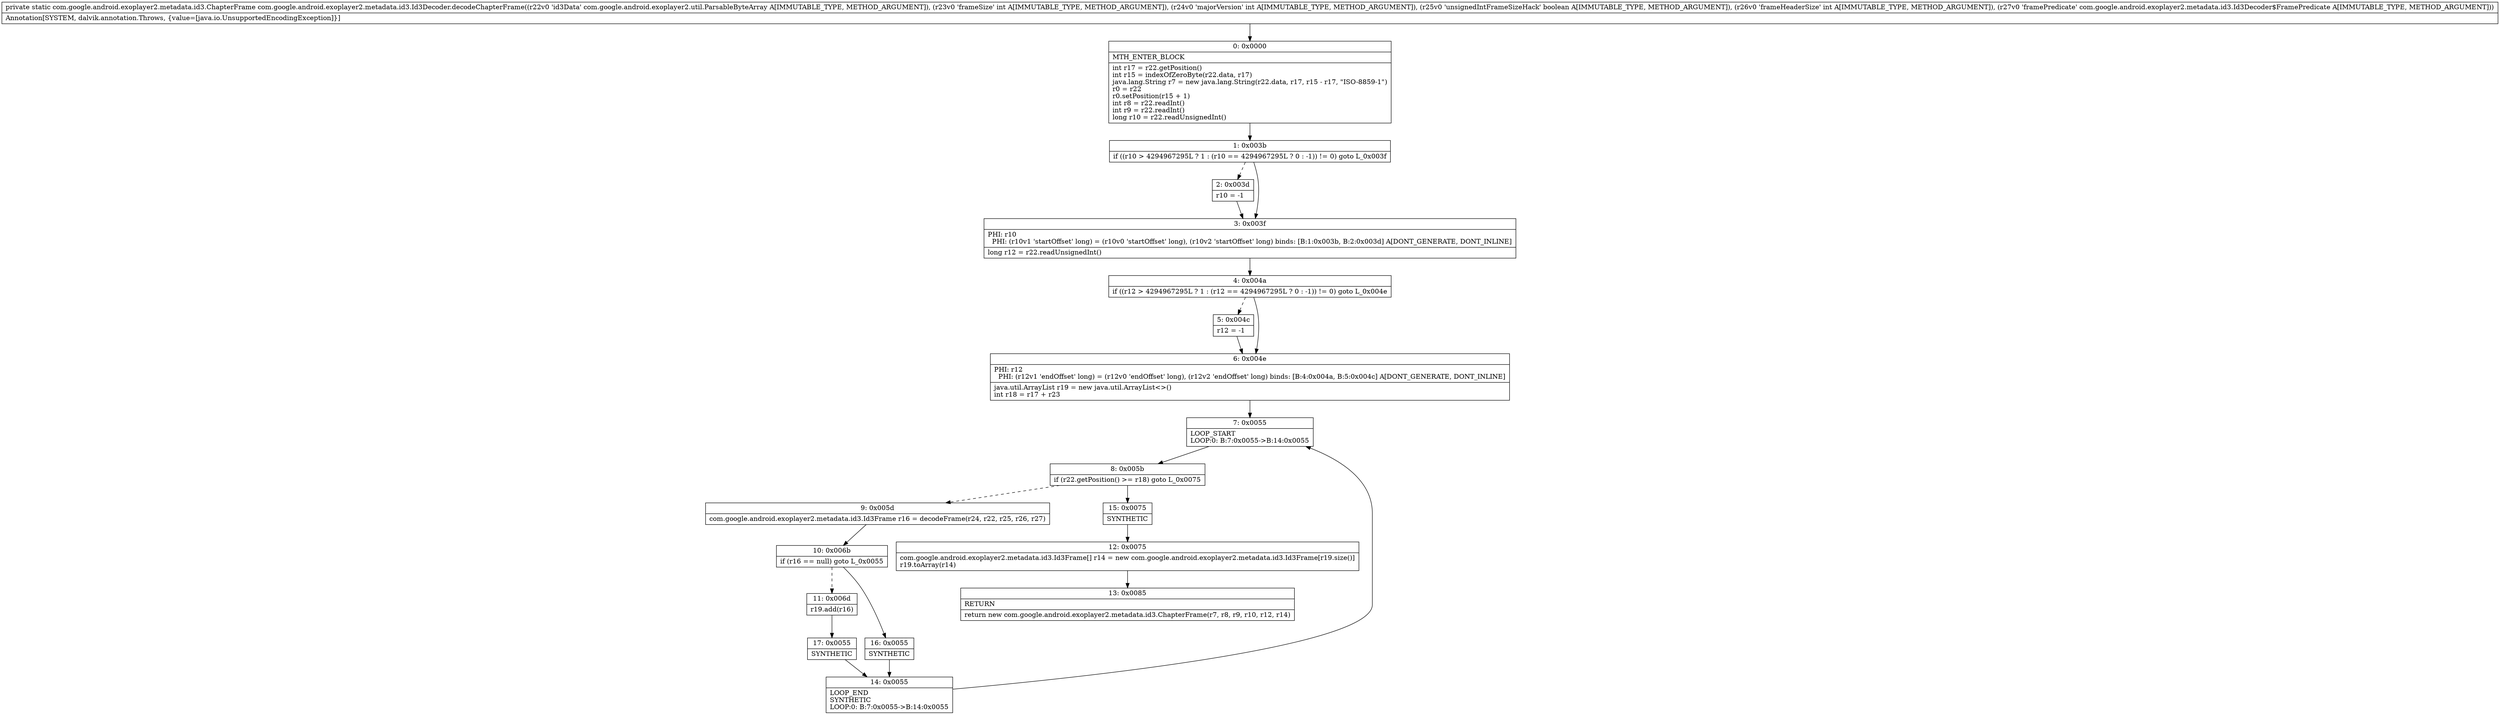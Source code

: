 digraph "CFG forcom.google.android.exoplayer2.metadata.id3.Id3Decoder.decodeChapterFrame(Lcom\/google\/android\/exoplayer2\/util\/ParsableByteArray;IIZILcom\/google\/android\/exoplayer2\/metadata\/id3\/Id3Decoder$FramePredicate;)Lcom\/google\/android\/exoplayer2\/metadata\/id3\/ChapterFrame;" {
Node_0 [shape=record,label="{0\:\ 0x0000|MTH_ENTER_BLOCK\l|int r17 = r22.getPosition()\lint r15 = indexOfZeroByte(r22.data, r17)\ljava.lang.String r7 = new java.lang.String(r22.data, r17, r15 \- r17, \"ISO\-8859\-1\")\lr0 = r22\lr0.setPosition(r15 + 1)\lint r8 = r22.readInt()\lint r9 = r22.readInt()\llong r10 = r22.readUnsignedInt()\l}"];
Node_1 [shape=record,label="{1\:\ 0x003b|if ((r10 \> 4294967295L ? 1 : (r10 == 4294967295L ? 0 : \-1)) != 0) goto L_0x003f\l}"];
Node_2 [shape=record,label="{2\:\ 0x003d|r10 = \-1\l}"];
Node_3 [shape=record,label="{3\:\ 0x003f|PHI: r10 \l  PHI: (r10v1 'startOffset' long) = (r10v0 'startOffset' long), (r10v2 'startOffset' long) binds: [B:1:0x003b, B:2:0x003d] A[DONT_GENERATE, DONT_INLINE]\l|long r12 = r22.readUnsignedInt()\l}"];
Node_4 [shape=record,label="{4\:\ 0x004a|if ((r12 \> 4294967295L ? 1 : (r12 == 4294967295L ? 0 : \-1)) != 0) goto L_0x004e\l}"];
Node_5 [shape=record,label="{5\:\ 0x004c|r12 = \-1\l}"];
Node_6 [shape=record,label="{6\:\ 0x004e|PHI: r12 \l  PHI: (r12v1 'endOffset' long) = (r12v0 'endOffset' long), (r12v2 'endOffset' long) binds: [B:4:0x004a, B:5:0x004c] A[DONT_GENERATE, DONT_INLINE]\l|java.util.ArrayList r19 = new java.util.ArrayList\<\>()\lint r18 = r17 + r23\l}"];
Node_7 [shape=record,label="{7\:\ 0x0055|LOOP_START\lLOOP:0: B:7:0x0055\-\>B:14:0x0055\l}"];
Node_8 [shape=record,label="{8\:\ 0x005b|if (r22.getPosition() \>= r18) goto L_0x0075\l}"];
Node_9 [shape=record,label="{9\:\ 0x005d|com.google.android.exoplayer2.metadata.id3.Id3Frame r16 = decodeFrame(r24, r22, r25, r26, r27)\l}"];
Node_10 [shape=record,label="{10\:\ 0x006b|if (r16 == null) goto L_0x0055\l}"];
Node_11 [shape=record,label="{11\:\ 0x006d|r19.add(r16)\l}"];
Node_12 [shape=record,label="{12\:\ 0x0075|com.google.android.exoplayer2.metadata.id3.Id3Frame[] r14 = new com.google.android.exoplayer2.metadata.id3.Id3Frame[r19.size()]\lr19.toArray(r14)\l}"];
Node_13 [shape=record,label="{13\:\ 0x0085|RETURN\l|return new com.google.android.exoplayer2.metadata.id3.ChapterFrame(r7, r8, r9, r10, r12, r14)\l}"];
Node_14 [shape=record,label="{14\:\ 0x0055|LOOP_END\lSYNTHETIC\lLOOP:0: B:7:0x0055\-\>B:14:0x0055\l}"];
Node_15 [shape=record,label="{15\:\ 0x0075|SYNTHETIC\l}"];
Node_16 [shape=record,label="{16\:\ 0x0055|SYNTHETIC\l}"];
Node_17 [shape=record,label="{17\:\ 0x0055|SYNTHETIC\l}"];
MethodNode[shape=record,label="{private static com.google.android.exoplayer2.metadata.id3.ChapterFrame com.google.android.exoplayer2.metadata.id3.Id3Decoder.decodeChapterFrame((r22v0 'id3Data' com.google.android.exoplayer2.util.ParsableByteArray A[IMMUTABLE_TYPE, METHOD_ARGUMENT]), (r23v0 'frameSize' int A[IMMUTABLE_TYPE, METHOD_ARGUMENT]), (r24v0 'majorVersion' int A[IMMUTABLE_TYPE, METHOD_ARGUMENT]), (r25v0 'unsignedIntFrameSizeHack' boolean A[IMMUTABLE_TYPE, METHOD_ARGUMENT]), (r26v0 'frameHeaderSize' int A[IMMUTABLE_TYPE, METHOD_ARGUMENT]), (r27v0 'framePredicate' com.google.android.exoplayer2.metadata.id3.Id3Decoder$FramePredicate A[IMMUTABLE_TYPE, METHOD_ARGUMENT]))  | Annotation[SYSTEM, dalvik.annotation.Throws, \{value=[java.io.UnsupportedEncodingException]\}]\l}"];
MethodNode -> Node_0;
Node_0 -> Node_1;
Node_1 -> Node_2[style=dashed];
Node_1 -> Node_3;
Node_2 -> Node_3;
Node_3 -> Node_4;
Node_4 -> Node_5[style=dashed];
Node_4 -> Node_6;
Node_5 -> Node_6;
Node_6 -> Node_7;
Node_7 -> Node_8;
Node_8 -> Node_9[style=dashed];
Node_8 -> Node_15;
Node_9 -> Node_10;
Node_10 -> Node_11[style=dashed];
Node_10 -> Node_16;
Node_11 -> Node_17;
Node_12 -> Node_13;
Node_14 -> Node_7;
Node_15 -> Node_12;
Node_16 -> Node_14;
Node_17 -> Node_14;
}


